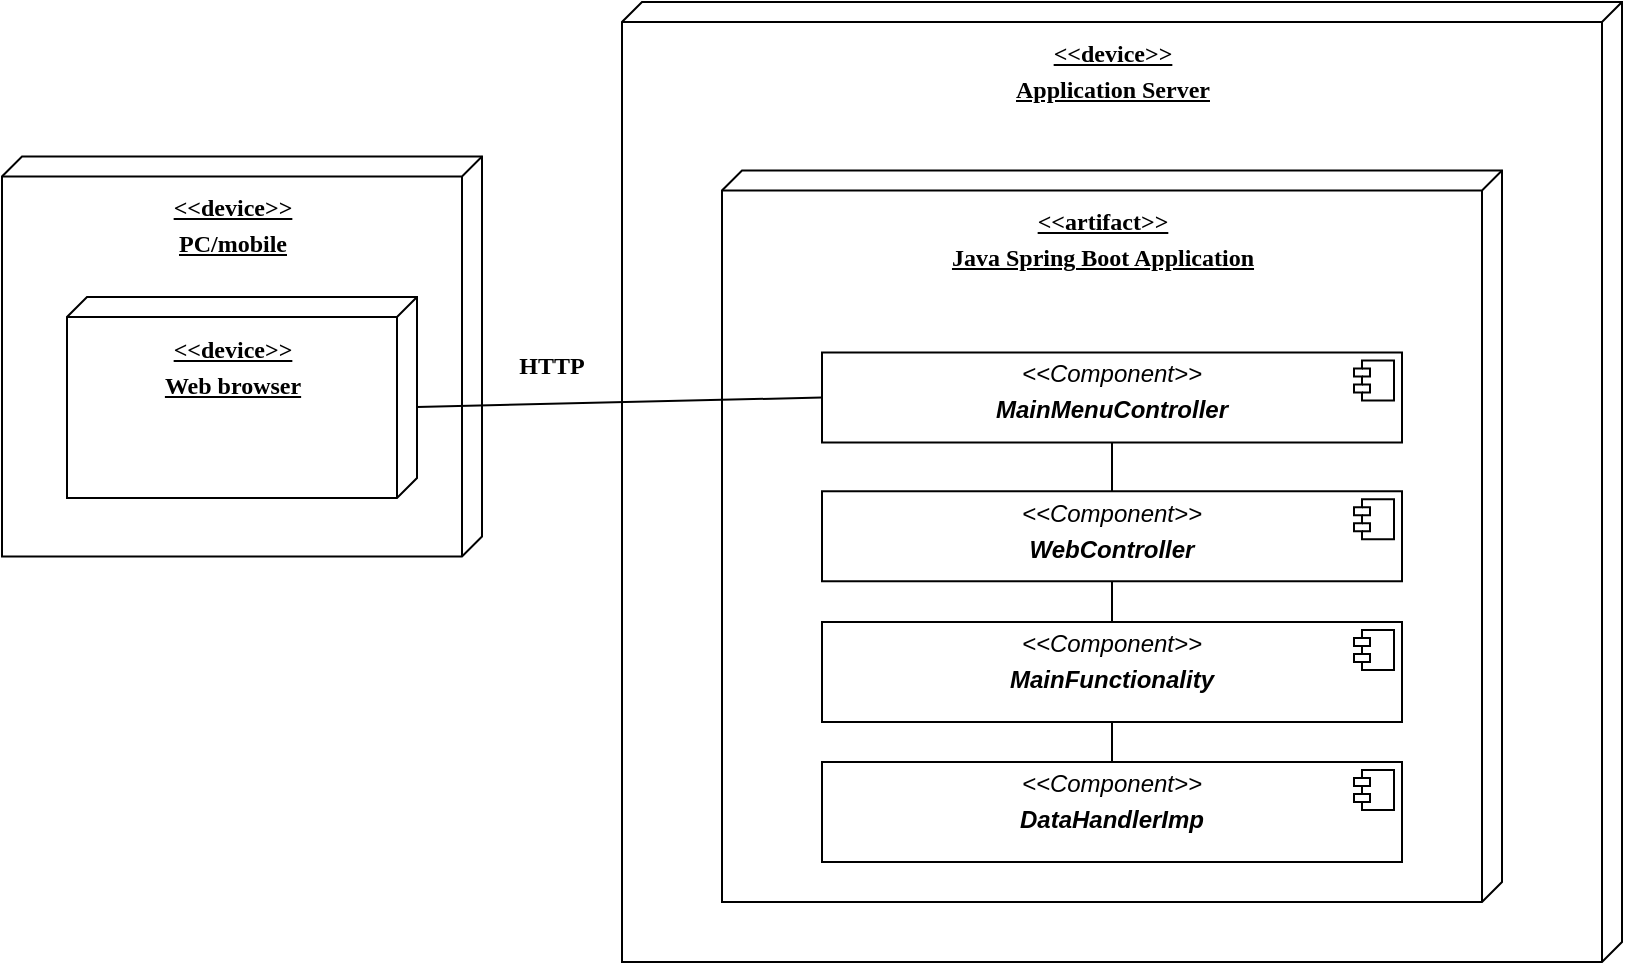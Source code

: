 <mxfile version="17.1.3" type="device"><diagram name="Page-1" id="c4acf3e9-155e-7222-9cf6-157b1a14988f"><mxGraphModel dx="4570" dy="1164" grid="1" gridSize="10" guides="1" tooltips="1" connect="1" arrows="1" fold="1" page="1" pageScale="1" pageWidth="850" pageHeight="1100" background="none" math="0" shadow="0"><root><mxCell id="0"/><mxCell id="1" parent="0"/><mxCell id="K6y3Fi-dviI8AcxhN_ZE-15" value="&lt;p style=&quot;margin: 4px 0px 0px&quot;&gt;&lt;b&gt;&amp;lt;&amp;lt;device&amp;gt;&amp;gt;&lt;br&gt;&lt;/b&gt;&lt;/p&gt;&lt;p style=&quot;margin: 4px 0px 0px&quot;&gt;&lt;b&gt;Application Server&lt;/b&gt;&lt;/p&gt;&lt;p style=&quot;margin: 0px 0px 0px 8px&quot;&gt;&lt;br style=&quot;font-family: &amp;#34;helvetica&amp;#34; ; text-align: left&quot;&gt;&lt;/p&gt;" style="verticalAlign=top;align=center;spacingTop=8;spacingLeft=2;spacingRight=12;shape=cube;size=10;direction=south;fontStyle=4;html=1;fontFamily=Verdana;" parent="1" vertex="1"><mxGeometry x="-2220" y="200" width="500" height="480" as="geometry"/></mxCell><mxCell id="K6y3Fi-dviI8AcxhN_ZE-21" value="&lt;p style=&quot;margin: 4px 0px 0px&quot;&gt;&lt;b&gt;&amp;lt;&amp;lt;artifact&amp;gt;&amp;gt;&lt;br&gt;&lt;/b&gt;&lt;/p&gt;&lt;p style=&quot;margin: 4px 0px 0px&quot;&gt;&lt;b&gt;Java Spring Boot Application&lt;/b&gt;&lt;/p&gt;&lt;p style=&quot;margin: 0px 0px 0px 8px&quot;&gt;&lt;br style=&quot;font-family: &amp;#34;helvetica&amp;#34;&quot;&gt;&lt;/p&gt;" style="verticalAlign=top;align=center;spacingTop=8;spacingLeft=2;spacingRight=12;shape=cube;size=10;direction=south;fontStyle=4;html=1;fontFamily=Verdana;" parent="1" vertex="1"><mxGeometry x="-2170" y="284.25" width="390" height="365.75" as="geometry"/></mxCell><mxCell id="K6y3Fi-dviI8AcxhN_ZE-27" value="&lt;p style=&quot;margin: 4px 0px 0px ; text-align: center&quot;&gt;&lt;i&gt;&amp;lt;&amp;lt;Component&amp;gt;&amp;gt;&lt;/i&gt;&lt;br&gt;&lt;/p&gt;&lt;p style=&quot;margin: 4px 0px 0px ; text-align: center&quot;&gt;&lt;i&gt;&lt;b&gt;WebController&lt;/b&gt;&lt;/i&gt;&lt;/p&gt;&lt;p style=&quot;margin: 0px ; margin-left: 8px&quot;&gt;&lt;br&gt;&lt;/p&gt;" style="align=left;overflow=fill;html=1;dropTarget=0;" parent="1" vertex="1"><mxGeometry x="-2120" y="444.63" width="290" height="45" as="geometry"/></mxCell><mxCell id="K6y3Fi-dviI8AcxhN_ZE-28" value="" style="shape=component;jettyWidth=8;jettyHeight=4;" parent="K6y3Fi-dviI8AcxhN_ZE-27" vertex="1"><mxGeometry x="1" width="20" height="20" relative="1" as="geometry"><mxPoint x="-24" y="4" as="offset"/></mxGeometry></mxCell><mxCell id="K6y3Fi-dviI8AcxhN_ZE-30" value="&lt;p style=&quot;margin: 4px 0px 0px ; text-align: center&quot;&gt;&lt;i&gt;&amp;lt;&amp;lt;Component&amp;gt;&amp;gt;&lt;/i&gt;&lt;br&gt;&lt;/p&gt;&lt;p style=&quot;margin: 4px 0px 0px ; text-align: center&quot;&gt;&lt;i&gt;&lt;b&gt;MainFunctionality&lt;/b&gt;&lt;/i&gt;&lt;/p&gt;&lt;p style=&quot;margin: 0px ; margin-left: 8px&quot;&gt;&lt;br&gt;&lt;/p&gt;" style="align=left;overflow=fill;html=1;dropTarget=0;" parent="1" vertex="1"><mxGeometry x="-2120" y="510" width="290" height="50" as="geometry"/></mxCell><mxCell id="K6y3Fi-dviI8AcxhN_ZE-31" value="" style="shape=component;jettyWidth=8;jettyHeight=4;" parent="K6y3Fi-dviI8AcxhN_ZE-30" vertex="1"><mxGeometry x="1" width="20" height="20" relative="1" as="geometry"><mxPoint x="-24" y="4" as="offset"/></mxGeometry></mxCell><mxCell id="K6y3Fi-dviI8AcxhN_ZE-38" value="&lt;p style=&quot;margin: 4px 0px 0px&quot;&gt;&lt;b&gt;&amp;lt;&amp;lt;device&amp;gt;&amp;gt;&lt;br&gt;&lt;/b&gt;&lt;/p&gt;&lt;p style=&quot;margin: 4px 0px 0px&quot;&gt;&lt;b&gt;PC/mobile&lt;/b&gt;&lt;/p&gt;&lt;p style=&quot;margin: 0px 0px 0px 8px&quot;&gt;&lt;br style=&quot;font-family: &amp;#34;helvetica&amp;#34; ; text-align: left&quot;&gt;&lt;/p&gt;" style="verticalAlign=top;align=center;spacingTop=8;spacingLeft=2;spacingRight=12;shape=cube;size=10;direction=south;fontStyle=4;html=1;fontFamily=Verdana;" parent="1" vertex="1"><mxGeometry x="-2530" y="277.25" width="240" height="200" as="geometry"/></mxCell><mxCell id="K6y3Fi-dviI8AcxhN_ZE-40" value="" style="endArrow=none;html=1;rounded=0;fontFamily=Verdana;exitX=0;exitY=0;exitDx=55;exitDy=0;entryX=0;entryY=0.5;entryDx=0;entryDy=0;exitPerimeter=0;" parent="1" source="K6y3Fi-dviI8AcxhN_ZE-42" target="Zc4fu6MC40FbA8-rUZP_-5" edge="1"><mxGeometry width="50" height="50" relative="1" as="geometry"><mxPoint x="-2405" y="420" as="sourcePoint"/><mxPoint x="-2190" y="610" as="targetPoint"/></mxGeometry></mxCell><mxCell id="K6y3Fi-dviI8AcxhN_ZE-41" value="&lt;b&gt;HTTP&lt;/b&gt;" style="text;html=1;strokeColor=none;fillColor=none;align=center;verticalAlign=middle;whiteSpace=wrap;rounded=0;fontFamily=Verdana;" parent="1" vertex="1"><mxGeometry x="-2320" y="367" width="130" height="30" as="geometry"/></mxCell><mxCell id="K6y3Fi-dviI8AcxhN_ZE-42" value="&lt;p style=&quot;margin: 4px 0px 0px&quot;&gt;&lt;b&gt;&amp;lt;&amp;lt;device&amp;gt;&amp;gt;&lt;br&gt;&lt;/b&gt;&lt;/p&gt;&lt;p style=&quot;margin: 4px 0px 0px&quot;&gt;&lt;b&gt;Web browser&lt;/b&gt;&lt;/p&gt;&lt;p style=&quot;margin: 0px 0px 0px 8px&quot;&gt;&lt;br style=&quot;font-family: &amp;#34;helvetica&amp;#34; ; text-align: left&quot;&gt;&lt;/p&gt;" style="verticalAlign=top;align=center;spacingTop=8;spacingLeft=2;spacingRight=12;shape=cube;size=10;direction=south;fontStyle=4;html=1;fontFamily=Verdana;" parent="1" vertex="1"><mxGeometry x="-2497.5" y="347.5" width="175" height="100.5" as="geometry"/></mxCell><mxCell id="K6y3Fi-dviI8AcxhN_ZE-44" value="" style="endArrow=none;html=1;rounded=0;fontFamily=Verdana;entryX=0.5;entryY=1;entryDx=0;entryDy=0;exitX=0.5;exitY=0;exitDx=0;exitDy=0;" parent="1" source="K6y3Fi-dviI8AcxhN_ZE-30" target="K6y3Fi-dviI8AcxhN_ZE-27" edge="1"><mxGeometry width="50" height="50" relative="1" as="geometry"><mxPoint x="-2230" y="490" as="sourcePoint"/><mxPoint x="-2180" y="440" as="targetPoint"/></mxGeometry></mxCell><mxCell id="uAbY5kJ8a1nGkzCvdLwn-112" value="&lt;p style=&quot;margin: 4px 0px 0px ; text-align: center&quot;&gt;&lt;i&gt;&amp;lt;&amp;lt;Component&amp;gt;&amp;gt;&lt;/i&gt;&lt;br&gt;&lt;/p&gt;&lt;p style=&quot;margin: 4px 0px 0px ; text-align: center&quot;&gt;&lt;i&gt;&lt;b&gt;DataHandlerImp&lt;/b&gt;&lt;/i&gt;&lt;/p&gt;&lt;p style=&quot;margin: 0px ; margin-left: 8px&quot;&gt;&lt;br&gt;&lt;/p&gt;" style="align=left;overflow=fill;html=1;dropTarget=0;" parent="1" vertex="1"><mxGeometry x="-2120" y="580" width="290" height="50" as="geometry"/></mxCell><mxCell id="uAbY5kJ8a1nGkzCvdLwn-113" value="" style="shape=component;jettyWidth=8;jettyHeight=4;" parent="uAbY5kJ8a1nGkzCvdLwn-112" vertex="1"><mxGeometry x="1" width="20" height="20" relative="1" as="geometry"><mxPoint x="-24" y="4" as="offset"/></mxGeometry></mxCell><mxCell id="uAbY5kJ8a1nGkzCvdLwn-114" value="" style="endArrow=none;html=1;rounded=0;entryX=0.5;entryY=1;entryDx=0;entryDy=0;exitX=0.5;exitY=0;exitDx=0;exitDy=0;" parent="1" source="uAbY5kJ8a1nGkzCvdLwn-112" target="K6y3Fi-dviI8AcxhN_ZE-30" edge="1"><mxGeometry width="50" height="50" relative="1" as="geometry"><mxPoint x="-2150" y="420" as="sourcePoint"/><mxPoint x="-2100" y="370" as="targetPoint"/></mxGeometry></mxCell><mxCell id="Zc4fu6MC40FbA8-rUZP_-5" value="&lt;p style=&quot;margin: 4px 0px 0px ; text-align: center&quot;&gt;&lt;i&gt;&amp;lt;&amp;lt;Component&amp;gt;&amp;gt;&lt;/i&gt;&lt;br&gt;&lt;/p&gt;&lt;p style=&quot;margin: 4px 0px 0px ; text-align: center&quot;&gt;&lt;i&gt;&lt;b&gt;MainMenuController&lt;/b&gt;&lt;/i&gt;&lt;/p&gt;&lt;p style=&quot;margin: 0px ; margin-left: 8px&quot;&gt;&lt;br&gt;&lt;/p&gt;" style="align=left;overflow=fill;html=1;dropTarget=0;" vertex="1" parent="1"><mxGeometry x="-2120" y="375.25" width="290" height="45" as="geometry"/></mxCell><mxCell id="Zc4fu6MC40FbA8-rUZP_-6" value="" style="shape=component;jettyWidth=8;jettyHeight=4;" vertex="1" parent="Zc4fu6MC40FbA8-rUZP_-5"><mxGeometry x="1" width="20" height="20" relative="1" as="geometry"><mxPoint x="-24" y="4" as="offset"/></mxGeometry></mxCell><mxCell id="Zc4fu6MC40FbA8-rUZP_-7" value="" style="endArrow=none;html=1;rounded=0;fontFamily=Verdana;entryX=0.5;entryY=1;entryDx=0;entryDy=0;exitX=0.5;exitY=0;exitDx=0;exitDy=0;" edge="1" parent="1" source="K6y3Fi-dviI8AcxhN_ZE-27" target="Zc4fu6MC40FbA8-rUZP_-5"><mxGeometry width="50" height="50" relative="1" as="geometry"><mxPoint x="-1965" y="520" as="sourcePoint"/><mxPoint x="-1965" y="499.63" as="targetPoint"/></mxGeometry></mxCell></root></mxGraphModel></diagram></mxfile>